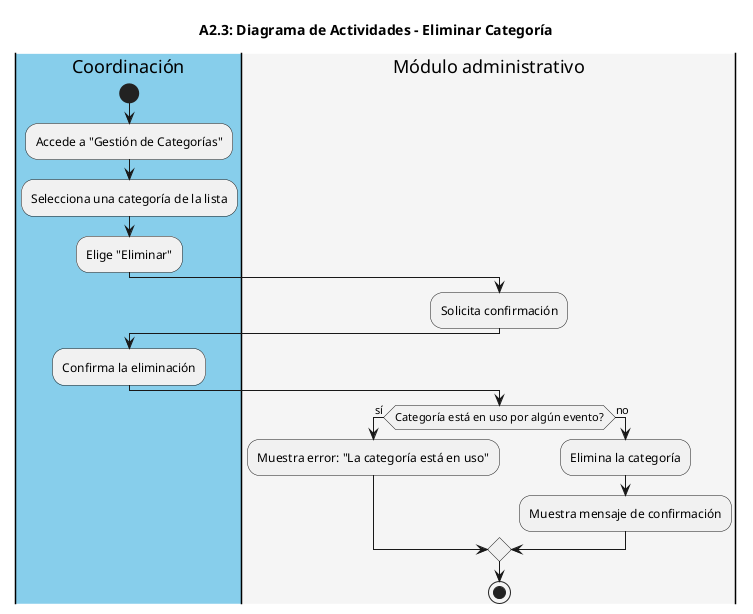@startuml
title A2.3: Diagrama de Actividades - Eliminar Categoría

|#skyblue|Coordinación|
start
:Accede a "Gestión de Categorías";
:Selecciona una categoría de la lista;
:Elige "Eliminar";

|#whitesmoke|Módulo administrativo|
:Solicita confirmación;

|#skyblue|Coordinación|
:Confirma la eliminación;

|#whitesmoke|Módulo administrativo|
if (Categoría está en uso por algún evento?) then (sí)
  :Muestra error: "La categoría está en uso";
else (no)
  :Elimina la categoría;
  :Muestra mensaje de confirmación;
endif
stop
@enduml